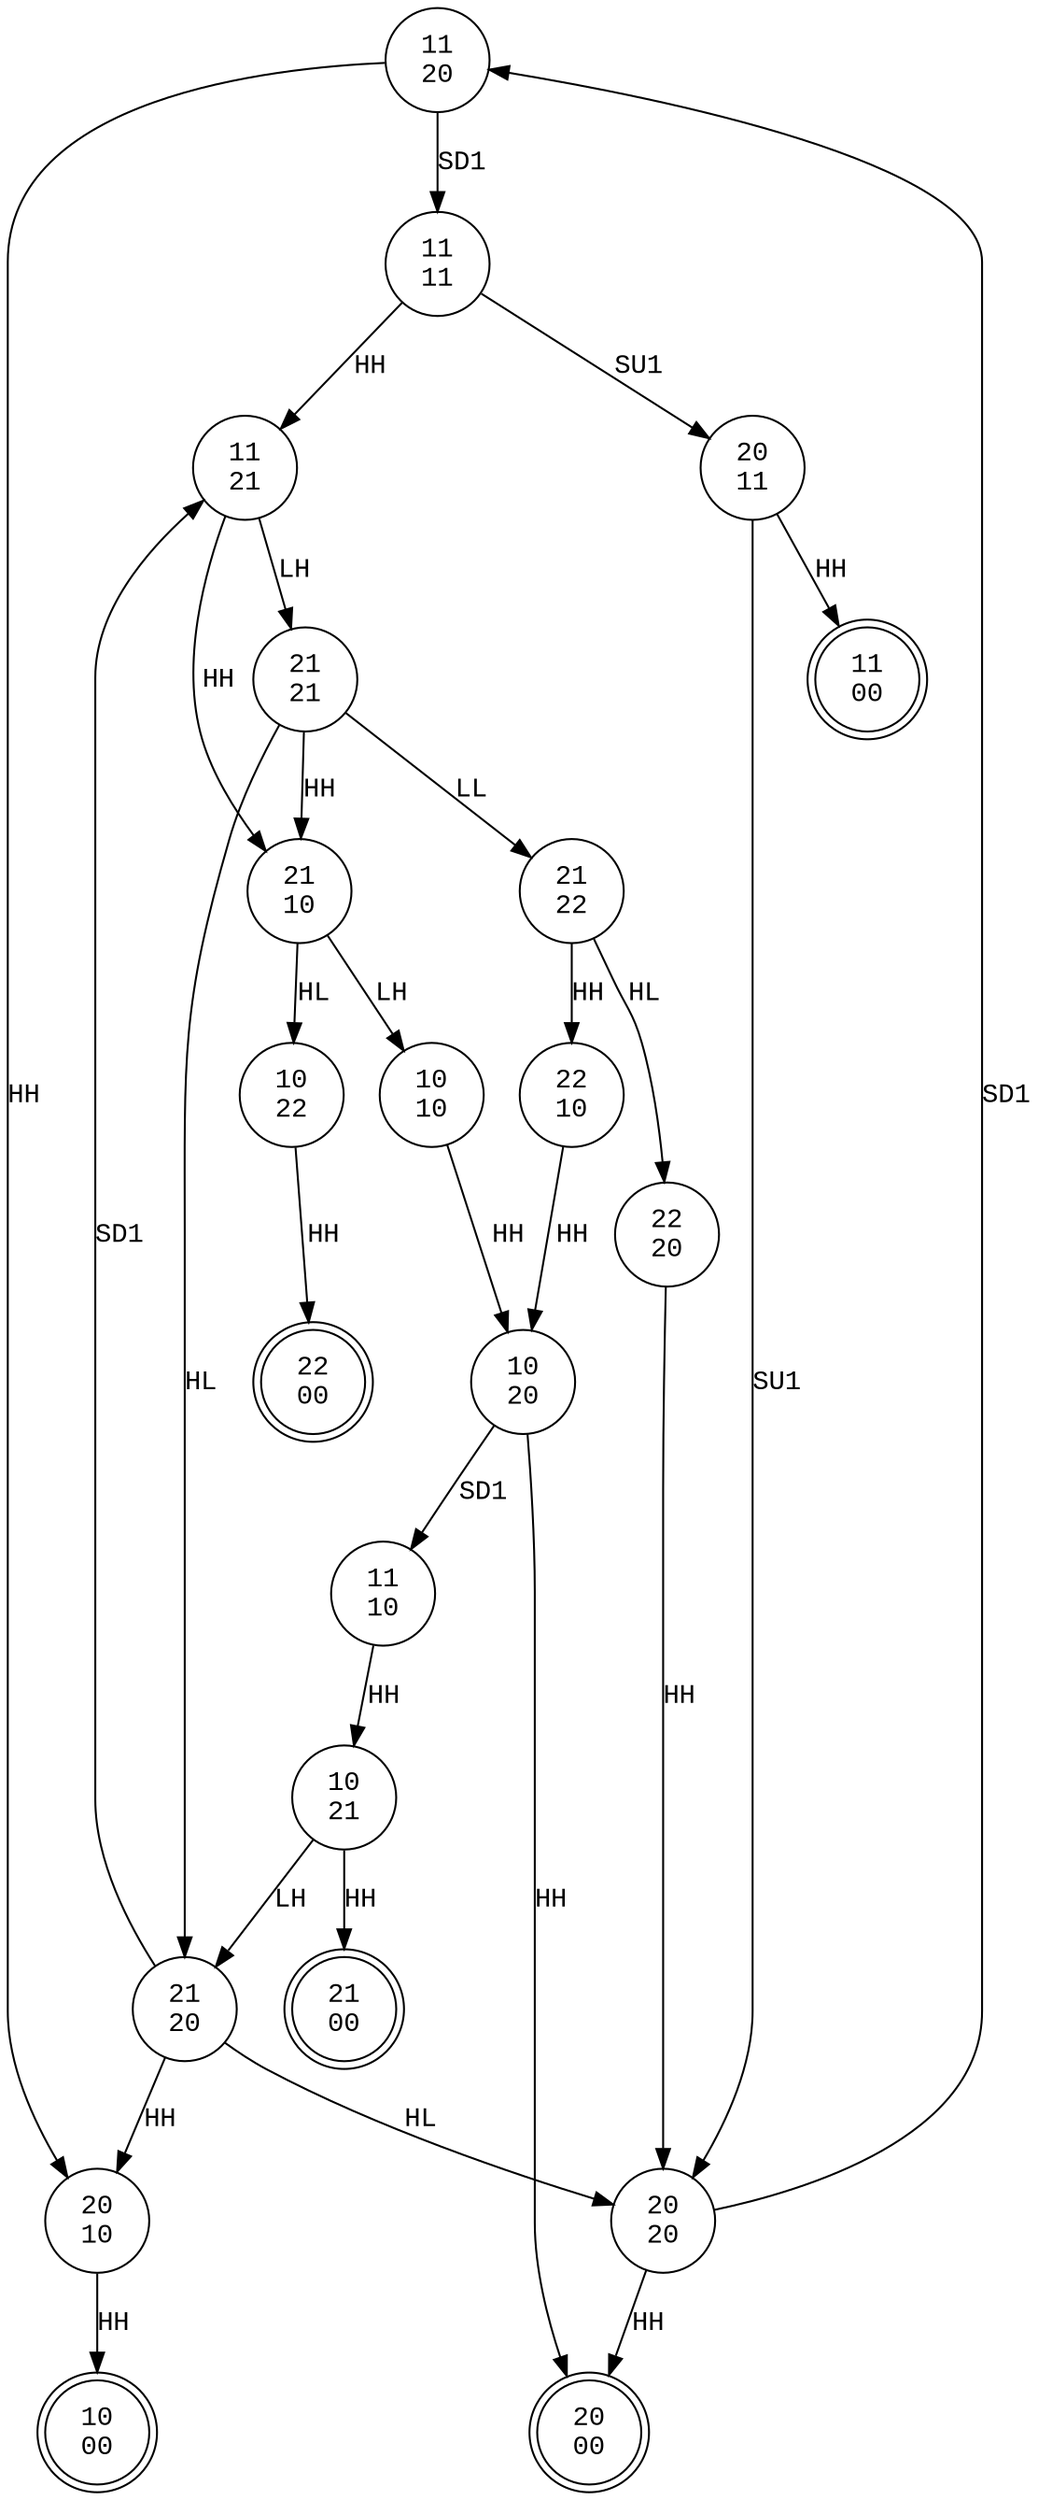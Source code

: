 digraph finite_state_machine {
	//rankdir=LR size="8,5"
	node [fontname="Courier New"]
	edge [fontname="Courier New"]

	node [shape=circle]
	//0000 [label="00\n00", shape=doublecircle]
	1000 [label="10\n00", shape=doublecircle]
	1100 [label="11\n00", shape=doublecircle]
	2000 [label="20\n00", shape=doublecircle]
	2100 [label="21\n00", shape=doublecircle]
	2200 [label="22\n00", shape=doublecircle]
	//0010 [label="00\n10"]
	1010 [label="10\n10"]
	1110 [label="11\n10"]
	2010 [label="20\n10"]
	2110 [label="21\n10"]
	2210 [label="22\n10"]
	//0011 [label="00\n11"]
	//1011 [label="10\n11"]
	1111 [label="11\n11"]
	2011 [label="20\n11"]
	//2111 [label="21\n11"]
	//2211 [label="22\n11"]
	//0020 [label="00\n20"]
	1020 [label="10\n20"]
	1120 [label="11\n20"]
	2020 [label="20\n20"]
	2120 [label="21\n20"]
	2220 [label="22\n20"]
	//0021 [label="00\n21"]
	1021 [label="10\n21"]
	1121 [label="11\n21"]
	//2021 [label="20\n21"]
	2121 [label="21\n21"]
	//2221 [label="22\n21"]
	//0022 [label="00\n22"]
	1022 [label="10\n22"]
	//1122 [label="11\n22"]
	//2022 [label="20\n22"]
	2122 [label="21\n22"]
	//2222 [label="22\n22"]

	1010 -> 1020 [label="HH"]
	1020 -> 2000 [label="HH"]
	1020 -> 1110 [label="SD1"]
	1021 -> 2100 [label="HH"]
	1021 -> 2120 [label="LH"]
	1022 -> 2200 [label="HH"]
	1110 -> 1021 [label="HH"]
	1111 -> 1121 [label="HH"]
	1111 -> 2011 [label="SU1"]
	1120 -> 2010 [label="HH"]
	1120 -> 1111 [label="SD1"]
	1121 -> 2110 [label="HH"]
	1121 -> 2121 [label="LH"]
	2010 -> 1000 [label="HH"]
	2011 -> 1100 [label="HH"]
	2011 -> 2020 [label="SU1"]
	2020 -> 2000 [label="HH"]
	2020 -> 1120 [label="SD1"]
	2110 -> 1022 [label="HL"]
	2110 -> 1010 [label="LH"]
	2120 -> 2010 [label="HH"]
	2120 -> 2020 [label="HL"]
	2120 -> 1121 [label="SD1"]
	2121 -> 2110 [label="HH"]
	2121 -> 2120 [label="HL"]
	2121 -> 2122 [label="LL"]
	2122 -> 2210 [label="HH"]
	2122 -> 2220 [label="HL"]
	2210 -> 1020 [label="HH"]
	2220 -> 2020 [label="HH"]
}	